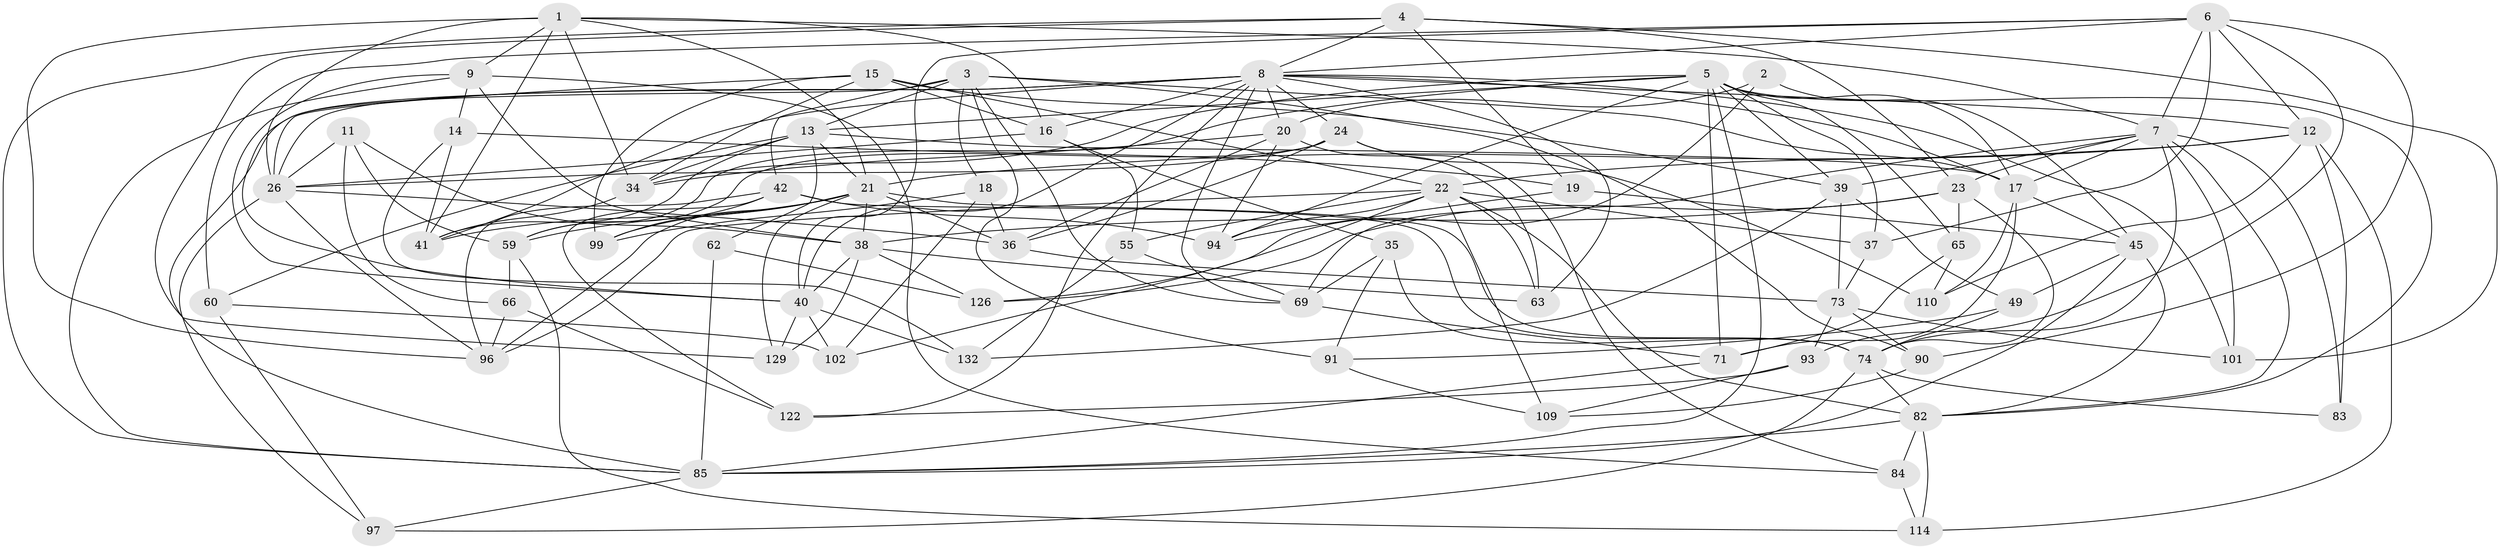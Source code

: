 // original degree distribution, {4: 1.0}
// Generated by graph-tools (version 1.1) at 2025/16/03/09/25 04:16:31]
// undirected, 66 vertices, 192 edges
graph export_dot {
graph [start="1"]
  node [color=gray90,style=filled];
  1 [super="+72+10"];
  2;
  3 [super="+61+88"];
  4 [super="+58"];
  5 [super="+32+87"];
  6 [super="+43"];
  7 [super="+70+28"];
  8 [super="+52+30"];
  9 [super="+86"];
  11;
  12 [super="+95+53"];
  13 [super="+104"];
  14;
  15 [super="+54"];
  16 [super="+68"];
  17 [super="+33+78"];
  18;
  19;
  20 [super="+29+80"];
  21 [super="+25"];
  22 [super="+100+27"];
  23 [super="+31"];
  24 [super="+48"];
  26 [super="+64+50"];
  34 [super="+44"];
  35;
  36 [super="+117"];
  37;
  38 [super="+76+67"];
  39 [super="+115"];
  40 [super="+56"];
  41 [super="+47"];
  42 [super="+98"];
  45 [super="+75"];
  49;
  55;
  59 [super="+130"];
  60;
  62;
  63;
  65;
  66;
  69 [super="+107"];
  71 [super="+112"];
  73 [super="+108"];
  74 [super="+81+124"];
  82 [super="+103+92"];
  83;
  84;
  85 [super="+127+89"];
  90;
  91;
  93;
  94 [super="+128"];
  96 [super="+131"];
  97;
  99;
  101;
  102;
  109;
  110;
  114;
  122;
  126;
  129;
  132;
  1 -- 7;
  1 -- 16;
  1 -- 96;
  1 -- 9;
  1 -- 21;
  1 -- 34;
  1 -- 26;
  1 -- 41;
  2 -- 126;
  2 -- 20 [weight=2];
  2 -- 45;
  3 -- 91;
  3 -- 40;
  3 -- 90;
  3 -- 69;
  3 -- 42;
  3 -- 18;
  3 -- 13;
  3 -- 17;
  4 -- 101;
  4 -- 23;
  4 -- 85;
  4 -- 129;
  4 -- 19;
  4 -- 8;
  5 -- 65;
  5 -- 85;
  5 -- 17;
  5 -- 34;
  5 -- 39;
  5 -- 71 [weight=2];
  5 -- 59;
  5 -- 94;
  5 -- 13;
  5 -- 82;
  5 -- 37;
  6 -- 93;
  6 -- 8;
  6 -- 37;
  6 -- 40;
  6 -- 90;
  6 -- 12;
  6 -- 60;
  6 -- 7;
  7 -- 74;
  7 -- 82;
  7 -- 69;
  7 -- 23;
  7 -- 39;
  7 -- 83;
  7 -- 101;
  7 -- 17;
  8 -- 12;
  8 -- 122;
  8 -- 101;
  8 -- 26 [weight=2];
  8 -- 85;
  8 -- 69;
  8 -- 40;
  8 -- 41;
  8 -- 16;
  8 -- 20;
  8 -- 24;
  8 -- 63;
  8 -- 17;
  9 -- 84;
  9 -- 40;
  9 -- 85;
  9 -- 14;
  9 -- 38;
  11 -- 66;
  11 -- 26;
  11 -- 38;
  11 -- 59;
  12 -- 114;
  12 -- 83 [weight=2];
  12 -- 110;
  12 -- 22;
  12 -- 21;
  13 -- 34;
  13 -- 62;
  13 -- 17;
  13 -- 60;
  13 -- 41;
  13 -- 21;
  14 -- 41;
  14 -- 19;
  14 -- 132;
  15 -- 99;
  15 -- 16;
  15 -- 39;
  15 -- 34;
  15 -- 22;
  15 -- 26;
  16 -- 55;
  16 -- 35;
  16 -- 26;
  17 -- 110;
  17 -- 45;
  17 -- 71;
  18 -- 99;
  18 -- 102;
  18 -- 36;
  19 -- 94;
  19 -- 45;
  20 -- 63;
  20 -- 34;
  20 -- 94 [weight=2];
  20 -- 36;
  21 -- 59;
  21 -- 96;
  21 -- 129;
  21 -- 99;
  21 -- 36;
  21 -- 38;
  21 -- 41;
  21 -- 74 [weight=2];
  22 -- 37;
  22 -- 102;
  22 -- 94;
  22 -- 82;
  22 -- 96;
  22 -- 63;
  22 -- 55;
  22 -- 109;
  23 -- 65;
  23 -- 74;
  23 -- 38;
  23 -- 126;
  24 -- 36;
  24 -- 84;
  24 -- 110;
  24 -- 26;
  24 -- 59;
  26 -- 36;
  26 -- 96;
  26 -- 97;
  34 -- 41;
  35 -- 91;
  35 -- 69;
  35 -- 74;
  36 -- 73;
  37 -- 73;
  38 -- 40;
  38 -- 126;
  38 -- 129;
  38 -- 63;
  39 -- 49;
  39 -- 132;
  39 -- 73;
  40 -- 129;
  40 -- 132;
  40 -- 102;
  42 -- 122;
  42 -- 96;
  42 -- 99;
  42 -- 74;
  42 -- 94;
  45 -- 85;
  45 -- 49;
  45 -- 82;
  49 -- 91;
  49 -- 74;
  55 -- 132;
  55 -- 69;
  59 -- 114;
  59 -- 66;
  60 -- 102;
  60 -- 97;
  62 -- 126;
  62 -- 85 [weight=2];
  65 -- 110;
  65 -- 71;
  66 -- 122;
  66 -- 96;
  69 -- 71;
  71 -- 85;
  73 -- 93;
  73 -- 90;
  73 -- 101;
  74 -- 82;
  74 -- 97;
  74 -- 83;
  82 -- 84;
  82 -- 85;
  82 -- 114;
  84 -- 114;
  85 -- 97;
  90 -- 109;
  91 -- 109;
  93 -- 122;
  93 -- 109;
}
